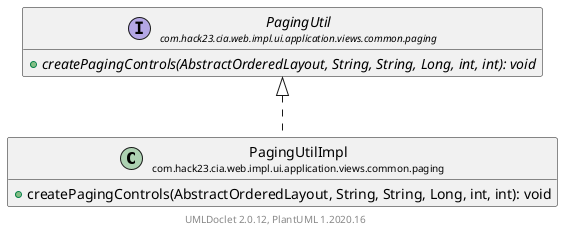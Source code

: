 @startuml
    set namespaceSeparator none
    hide empty fields
    hide empty methods

    class "<size:14>PagingUtilImpl\n<size:10>com.hack23.cia.web.impl.ui.application.views.common.paging" as com.hack23.cia.web.impl.ui.application.views.common.paging.PagingUtilImpl [[PagingUtilImpl.html]] {
        +createPagingControls(AbstractOrderedLayout, String, String, Long, int, int): void
    }

    interface "<size:14>PagingUtil\n<size:10>com.hack23.cia.web.impl.ui.application.views.common.paging" as com.hack23.cia.web.impl.ui.application.views.common.paging.PagingUtil [[PagingUtil.html]] {
        {abstract} +createPagingControls(AbstractOrderedLayout, String, String, Long, int, int): void
    }

    com.hack23.cia.web.impl.ui.application.views.common.paging.PagingUtil <|.. com.hack23.cia.web.impl.ui.application.views.common.paging.PagingUtilImpl

    center footer UMLDoclet 2.0.12, PlantUML 1.2020.16
@enduml
